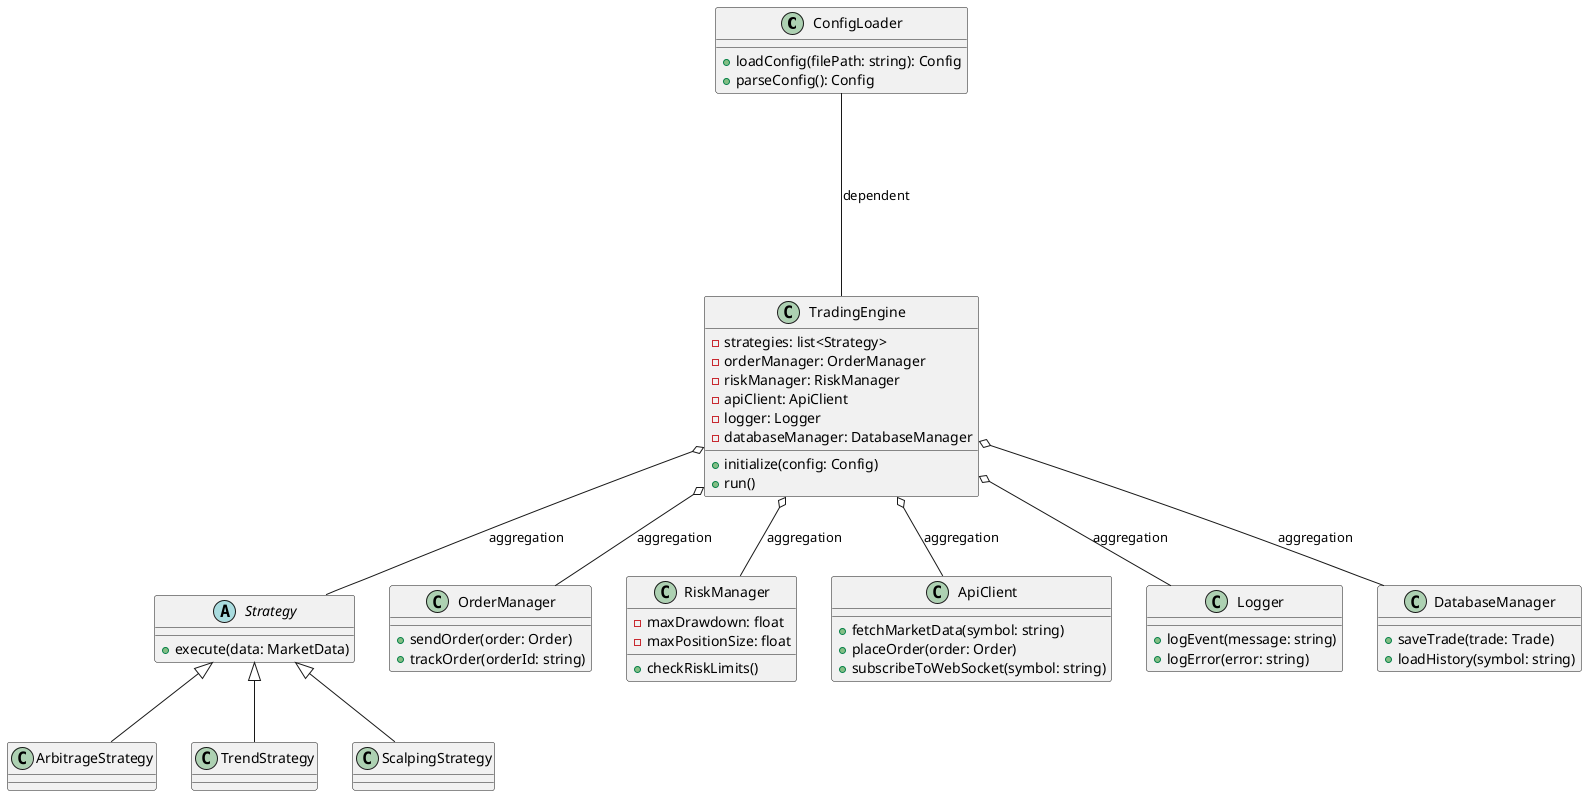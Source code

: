 @startuml

class ConfigLoader {
    + loadConfig(filePath: string): Config
    + parseConfig(): Config
}

class TradingEngine {
    + initialize(config: Config)
    + run()
    - strategies: list<Strategy>
    - orderManager: OrderManager
    - riskManager: RiskManager
    - apiClient: ApiClient
    - logger: Logger
    - databaseManager: DatabaseManager
}

abstract class Strategy {
    + execute(data: MarketData)
}

class ArbitrageStrategy extends Strategy
class TrendStrategy extends Strategy
class ScalpingStrategy extends Strategy

class OrderManager {
    + sendOrder(order: Order)
    + trackOrder(orderId: string)
}

class RiskManager {
    + checkRiskLimits()
    - maxDrawdown: float
    - maxPositionSize: float
}

class ApiClient {
    + fetchMarketData(symbol: string)
    + placeOrder(order: Order)
    + subscribeToWebSocket(symbol: string)
}

class Logger {
    + logEvent(message: string)
    + logError(error: string)
}

class DatabaseManager {
    + saveTrade(trade: Trade)
    + loadHistory(symbol: string)
}

ConfigLoader ---- TradingEngine : dependent
TradingEngine o-- Strategy : aggregation
TradingEngine o-- OrderManager : aggregation
TradingEngine o-- RiskManager : aggregation
TradingEngine o-- ApiClient : aggregation
TradingEngine o-- Logger : aggregation
TradingEngine o-- DatabaseManager : aggregation

@enduml
